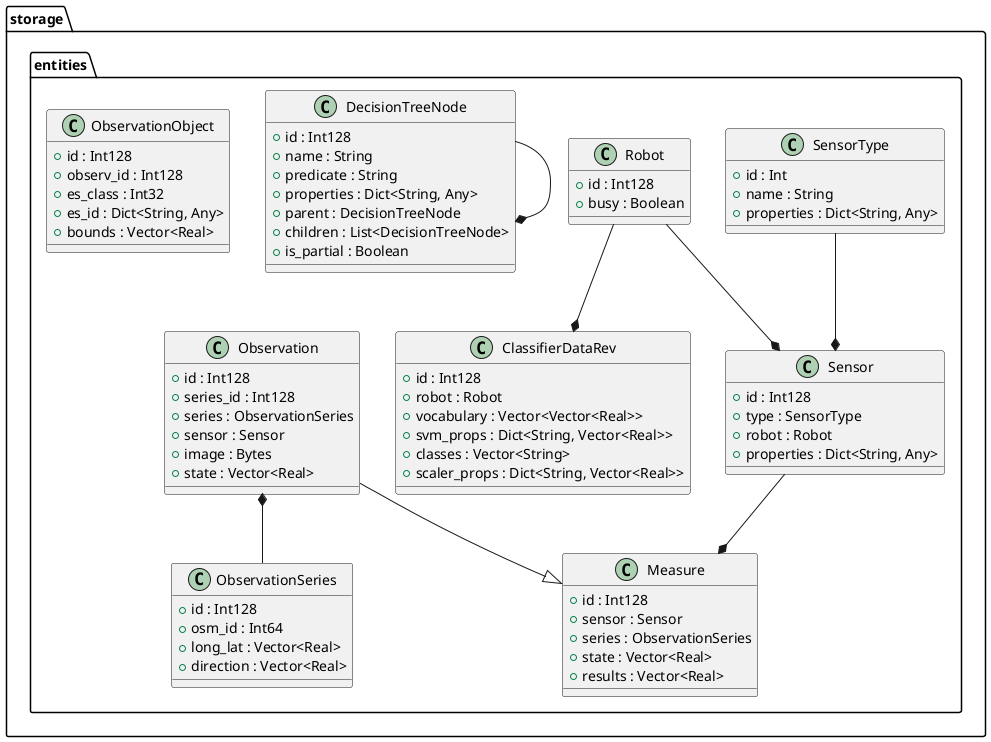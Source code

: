 @startuml

package storage {
package entities {

class "SensorType" as sensor_type {
    + id : Int
    + name : String
    + properties : Dict<String, Any>
}

class "Sensor" as sensor {
    + id : Int128
    + type : SensorType
    + robot : Robot
    + properties : Dict<String, Any>
}

class "Measure" as measure {
    + id : Int128
    + sensor : Sensor
    + series : ObservationSeries
    + state : Vector<Real>
    + results : Vector<Real>
}

class "ObservationSeries" as series {
    + id : Int128
    + osm_id : Int64
    + long_lat : Vector<Real>
    + direction : Vector<Real>
}

class "Robot" as robot {
    + id : Int128
    + busy : Boolean
}

class "Observation" as cvs_observ {
    + id : Int128
    + series_id : Int128
    + series : ObservationSeries
    + sensor : Sensor
    + image : Bytes
    + state : Vector<Real>
}

cvs_observ *-- series
robot --* sensor
sensor --* measure
robot --* cvs_classifier
sensor_type --* sensor
DecisionTreeNode --* DecisionTreeNode
cvs_observ --|> measure

class "ObservationObject" as cvs_obj {
    + id : Int128
    + observ_id : Int128
    + es_class : Int32
    + es_id : Dict<String, Any>
    + bounds : Vector<Real>
}

class "ClassifierDataRev" as cvs_classifier {
    + id : Int128
    + robot : Robot
    + vocabulary : Vector<Vector<Real>>
    + svm_props : Dict<String, Vector<Real>>
    + classes : Vector<String>
    + scaler_props : Dict<String, Vector<Real>>
}

class DecisionTreeNode {
    + id : Int128
    + name : String
    + predicate : String
    + properties : Dict<String, Any>
    + parent : DecisionTreeNode
    + children : List<DecisionTreeNode>
    + is_partial : Boolean
}
}
}
@enduml